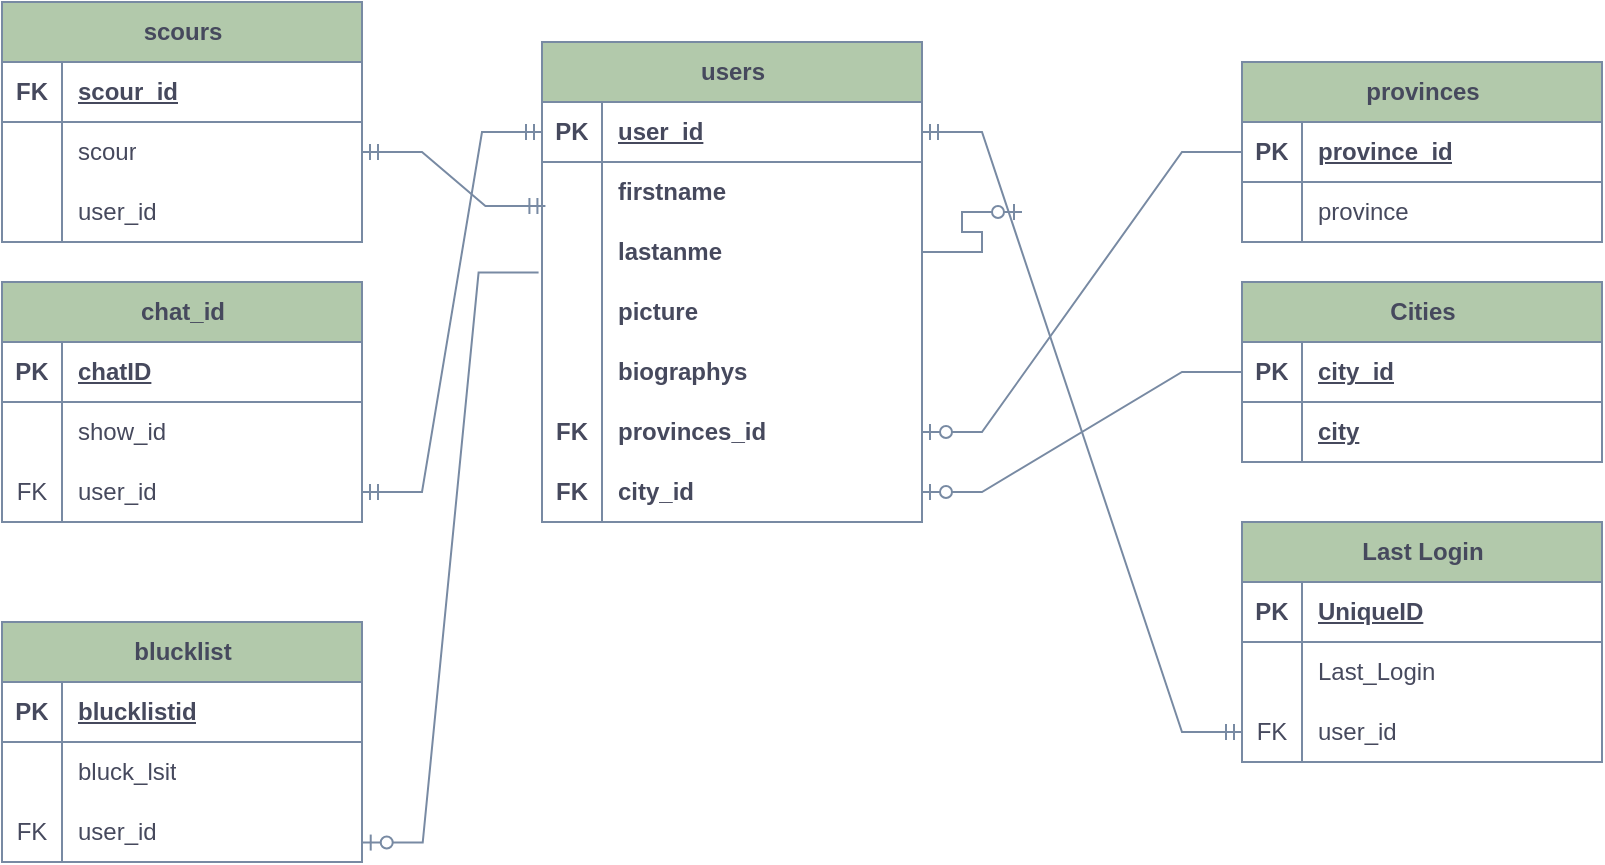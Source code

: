 <mxfile version="24.7.8">
  <diagram id="R2lEEEUBdFMjLlhIrx00" name="Page-1">
    <mxGraphModel dx="1824" dy="1626" grid="1" gridSize="10" guides="1" tooltips="1" connect="1" arrows="1" fold="1" page="1" pageScale="1" pageWidth="850" pageHeight="1100" math="0" shadow="0" extFonts="Permanent Marker^https://fonts.googleapis.com/css?family=Permanent+Marker">
      <root>
        <mxCell id="0" />
        <mxCell id="1" parent="0" />
        <mxCell id="fFtkwdyjymetYErsHOMb-184" value="provinces" style="shape=table;startSize=30;container=1;collapsible=1;childLayout=tableLayout;fixedRows=1;rowLines=0;fontStyle=1;align=center;resizeLast=1;html=1;strokeColor=#788AA3;fontColor=#46495D;fillColor=#B2C9AB;" vertex="1" parent="1">
          <mxGeometry x="200" y="-290" width="180" height="90" as="geometry" />
        </mxCell>
        <mxCell id="fFtkwdyjymetYErsHOMb-185" value="" style="shape=tableRow;horizontal=0;startSize=0;swimlaneHead=0;swimlaneBody=0;fillColor=none;collapsible=0;dropTarget=0;points=[[0,0.5],[1,0.5]];portConstraint=eastwest;top=0;left=0;right=0;bottom=1;strokeColor=#788AA3;fontColor=#46495D;" vertex="1" parent="fFtkwdyjymetYErsHOMb-184">
          <mxGeometry y="30" width="180" height="30" as="geometry" />
        </mxCell>
        <mxCell id="fFtkwdyjymetYErsHOMb-186" value="PK" style="shape=partialRectangle;connectable=0;fillColor=none;top=0;left=0;bottom=0;right=0;fontStyle=1;overflow=hidden;whiteSpace=wrap;html=1;strokeColor=#788AA3;fontColor=#46495D;" vertex="1" parent="fFtkwdyjymetYErsHOMb-185">
          <mxGeometry width="30" height="30" as="geometry">
            <mxRectangle width="30" height="30" as="alternateBounds" />
          </mxGeometry>
        </mxCell>
        <mxCell id="fFtkwdyjymetYErsHOMb-187" value="province_id" style="shape=partialRectangle;connectable=0;fillColor=none;top=0;left=0;bottom=0;right=0;align=left;spacingLeft=6;fontStyle=5;overflow=hidden;whiteSpace=wrap;html=1;strokeColor=#788AA3;fontColor=#46495D;" vertex="1" parent="fFtkwdyjymetYErsHOMb-185">
          <mxGeometry x="30" width="150" height="30" as="geometry">
            <mxRectangle width="150" height="30" as="alternateBounds" />
          </mxGeometry>
        </mxCell>
        <mxCell id="fFtkwdyjymetYErsHOMb-188" value="" style="shape=tableRow;horizontal=0;startSize=0;swimlaneHead=0;swimlaneBody=0;fillColor=none;collapsible=0;dropTarget=0;points=[[0,0.5],[1,0.5]];portConstraint=eastwest;top=0;left=0;right=0;bottom=0;strokeColor=#788AA3;fontColor=#46495D;" vertex="1" parent="fFtkwdyjymetYErsHOMb-184">
          <mxGeometry y="60" width="180" height="30" as="geometry" />
        </mxCell>
        <mxCell id="fFtkwdyjymetYErsHOMb-189" value="" style="shape=partialRectangle;connectable=0;fillColor=none;top=0;left=0;bottom=0;right=0;editable=1;overflow=hidden;whiteSpace=wrap;html=1;strokeColor=#788AA3;fontColor=#46495D;" vertex="1" parent="fFtkwdyjymetYErsHOMb-188">
          <mxGeometry width="30" height="30" as="geometry">
            <mxRectangle width="30" height="30" as="alternateBounds" />
          </mxGeometry>
        </mxCell>
        <mxCell id="fFtkwdyjymetYErsHOMb-190" value="province" style="shape=partialRectangle;connectable=0;fillColor=none;top=0;left=0;bottom=0;right=0;align=left;spacingLeft=6;overflow=hidden;whiteSpace=wrap;html=1;strokeColor=#788AA3;fontColor=#46495D;" vertex="1" parent="fFtkwdyjymetYErsHOMb-188">
          <mxGeometry x="30" width="150" height="30" as="geometry">
            <mxRectangle width="150" height="30" as="alternateBounds" />
          </mxGeometry>
        </mxCell>
        <mxCell id="fFtkwdyjymetYErsHOMb-197" value="Last Login" style="shape=table;startSize=30;container=1;collapsible=1;childLayout=tableLayout;fixedRows=1;rowLines=0;fontStyle=1;align=center;resizeLast=1;html=1;strokeColor=#788AA3;fontColor=#46495D;fillColor=#B2C9AB;" vertex="1" parent="1">
          <mxGeometry x="200" y="-60" width="180" height="120" as="geometry" />
        </mxCell>
        <mxCell id="fFtkwdyjymetYErsHOMb-198" value="" style="shape=tableRow;horizontal=0;startSize=0;swimlaneHead=0;swimlaneBody=0;fillColor=none;collapsible=0;dropTarget=0;points=[[0,0.5],[1,0.5]];portConstraint=eastwest;top=0;left=0;right=0;bottom=1;strokeColor=#788AA3;fontColor=#46495D;" vertex="1" parent="fFtkwdyjymetYErsHOMb-197">
          <mxGeometry y="30" width="180" height="30" as="geometry" />
        </mxCell>
        <mxCell id="fFtkwdyjymetYErsHOMb-199" value="PK" style="shape=partialRectangle;connectable=0;fillColor=none;top=0;left=0;bottom=0;right=0;fontStyle=1;overflow=hidden;whiteSpace=wrap;html=1;strokeColor=#788AA3;fontColor=#46495D;" vertex="1" parent="fFtkwdyjymetYErsHOMb-198">
          <mxGeometry width="30" height="30" as="geometry">
            <mxRectangle width="30" height="30" as="alternateBounds" />
          </mxGeometry>
        </mxCell>
        <mxCell id="fFtkwdyjymetYErsHOMb-200" value="UniqueID" style="shape=partialRectangle;connectable=0;fillColor=none;top=0;left=0;bottom=0;right=0;align=left;spacingLeft=6;fontStyle=5;overflow=hidden;whiteSpace=wrap;html=1;strokeColor=#788AA3;fontColor=#46495D;" vertex="1" parent="fFtkwdyjymetYErsHOMb-198">
          <mxGeometry x="30" width="150" height="30" as="geometry">
            <mxRectangle width="150" height="30" as="alternateBounds" />
          </mxGeometry>
        </mxCell>
        <mxCell id="fFtkwdyjymetYErsHOMb-201" value="" style="shape=tableRow;horizontal=0;startSize=0;swimlaneHead=0;swimlaneBody=0;fillColor=none;collapsible=0;dropTarget=0;points=[[0,0.5],[1,0.5]];portConstraint=eastwest;top=0;left=0;right=0;bottom=0;strokeColor=#788AA3;fontColor=#46495D;" vertex="1" parent="fFtkwdyjymetYErsHOMb-197">
          <mxGeometry y="60" width="180" height="30" as="geometry" />
        </mxCell>
        <mxCell id="fFtkwdyjymetYErsHOMb-202" value="" style="shape=partialRectangle;connectable=0;fillColor=none;top=0;left=0;bottom=0;right=0;editable=1;overflow=hidden;whiteSpace=wrap;html=1;strokeColor=#788AA3;fontColor=#46495D;" vertex="1" parent="fFtkwdyjymetYErsHOMb-201">
          <mxGeometry width="30" height="30" as="geometry">
            <mxRectangle width="30" height="30" as="alternateBounds" />
          </mxGeometry>
        </mxCell>
        <mxCell id="fFtkwdyjymetYErsHOMb-203" value="Last_Login" style="shape=partialRectangle;connectable=0;fillColor=none;top=0;left=0;bottom=0;right=0;align=left;spacingLeft=6;overflow=hidden;whiteSpace=wrap;html=1;strokeColor=#788AA3;fontColor=#46495D;" vertex="1" parent="fFtkwdyjymetYErsHOMb-201">
          <mxGeometry x="30" width="150" height="30" as="geometry">
            <mxRectangle width="150" height="30" as="alternateBounds" />
          </mxGeometry>
        </mxCell>
        <mxCell id="fFtkwdyjymetYErsHOMb-204" value="" style="shape=tableRow;horizontal=0;startSize=0;swimlaneHead=0;swimlaneBody=0;fillColor=none;collapsible=0;dropTarget=0;points=[[0,0.5],[1,0.5]];portConstraint=eastwest;top=0;left=0;right=0;bottom=0;strokeColor=#788AA3;fontColor=#46495D;" vertex="1" parent="fFtkwdyjymetYErsHOMb-197">
          <mxGeometry y="90" width="180" height="30" as="geometry" />
        </mxCell>
        <mxCell id="fFtkwdyjymetYErsHOMb-205" value="FK" style="shape=partialRectangle;connectable=0;fillColor=none;top=0;left=0;bottom=0;right=0;editable=1;overflow=hidden;whiteSpace=wrap;html=1;strokeColor=#788AA3;fontColor=#46495D;" vertex="1" parent="fFtkwdyjymetYErsHOMb-204">
          <mxGeometry width="30" height="30" as="geometry">
            <mxRectangle width="30" height="30" as="alternateBounds" />
          </mxGeometry>
        </mxCell>
        <mxCell id="fFtkwdyjymetYErsHOMb-206" value="user_id" style="shape=partialRectangle;connectable=0;fillColor=none;top=0;left=0;bottom=0;right=0;align=left;spacingLeft=6;overflow=hidden;whiteSpace=wrap;html=1;strokeColor=#788AA3;fontColor=#46495D;" vertex="1" parent="fFtkwdyjymetYErsHOMb-204">
          <mxGeometry x="30" width="150" height="30" as="geometry">
            <mxRectangle width="150" height="30" as="alternateBounds" />
          </mxGeometry>
        </mxCell>
        <mxCell id="fFtkwdyjymetYErsHOMb-69" value="users" style="shape=table;startSize=30;container=1;collapsible=1;childLayout=tableLayout;fixedRows=1;rowLines=0;fontStyle=1;align=center;resizeLast=1;html=1;strokeColor=#788AA3;verticalAlign=middle;fontFamily=Helvetica;fontSize=12;fontColor=#46495D;fillColor=#B2C9AB;labelBackgroundColor=none;" vertex="1" parent="1">
          <mxGeometry x="-150" y="-300" width="190" height="240" as="geometry" />
        </mxCell>
        <mxCell id="fFtkwdyjymetYErsHOMb-70" value="" style="shape=tableRow;horizontal=0;startSize=0;swimlaneHead=0;swimlaneBody=0;fillColor=none;collapsible=0;dropTarget=0;points=[[0,0.5],[1,0.5]];portConstraint=eastwest;top=0;left=0;right=0;bottom=1;strokeColor=#788AA3;align=center;verticalAlign=middle;fontFamily=Helvetica;fontSize=12;fontColor=#46495D;fontStyle=1;labelBackgroundColor=none;" vertex="1" parent="fFtkwdyjymetYErsHOMb-69">
          <mxGeometry y="30" width="190" height="30" as="geometry" />
        </mxCell>
        <mxCell id="fFtkwdyjymetYErsHOMb-71" value="PK" style="shape=partialRectangle;connectable=0;fillColor=none;top=0;left=0;bottom=0;right=0;fontStyle=1;overflow=hidden;whiteSpace=wrap;html=1;strokeColor=#788AA3;align=center;verticalAlign=middle;fontFamily=Helvetica;fontSize=12;fontColor=#46495D;labelBackgroundColor=none;" vertex="1" parent="fFtkwdyjymetYErsHOMb-70">
          <mxGeometry width="30" height="30" as="geometry">
            <mxRectangle width="30" height="30" as="alternateBounds" />
          </mxGeometry>
        </mxCell>
        <mxCell id="fFtkwdyjymetYErsHOMb-72" value="user_id" style="shape=partialRectangle;connectable=0;fillColor=none;top=0;left=0;bottom=0;right=0;align=left;spacingLeft=6;fontStyle=5;overflow=hidden;whiteSpace=wrap;html=1;strokeColor=#788AA3;verticalAlign=middle;fontFamily=Helvetica;fontSize=12;fontColor=#46495D;labelBackgroundColor=none;" vertex="1" parent="fFtkwdyjymetYErsHOMb-70">
          <mxGeometry x="30" width="160" height="30" as="geometry">
            <mxRectangle width="160" height="30" as="alternateBounds" />
          </mxGeometry>
        </mxCell>
        <mxCell id="fFtkwdyjymetYErsHOMb-73" value="" style="shape=tableRow;horizontal=0;startSize=0;swimlaneHead=0;swimlaneBody=0;fillColor=none;collapsible=0;dropTarget=0;points=[[0,0.5],[1,0.5]];portConstraint=eastwest;top=0;left=0;right=0;bottom=0;strokeColor=#788AA3;align=center;verticalAlign=middle;fontFamily=Helvetica;fontSize=12;fontColor=#46495D;fontStyle=1;labelBackgroundColor=none;" vertex="1" parent="fFtkwdyjymetYErsHOMb-69">
          <mxGeometry y="60" width="190" height="30" as="geometry" />
        </mxCell>
        <mxCell id="fFtkwdyjymetYErsHOMb-74" value="" style="shape=partialRectangle;connectable=0;fillColor=none;top=0;left=0;bottom=0;right=0;editable=1;overflow=hidden;whiteSpace=wrap;html=1;strokeColor=#788AA3;align=center;verticalAlign=middle;fontFamily=Helvetica;fontSize=12;fontColor=#46495D;fontStyle=1;labelBackgroundColor=none;" vertex="1" parent="fFtkwdyjymetYErsHOMb-73">
          <mxGeometry width="30" height="30" as="geometry">
            <mxRectangle width="30" height="30" as="alternateBounds" />
          </mxGeometry>
        </mxCell>
        <mxCell id="fFtkwdyjymetYErsHOMb-75" value="firstname" style="shape=partialRectangle;connectable=0;fillColor=none;top=0;left=0;bottom=0;right=0;align=left;spacingLeft=6;overflow=hidden;whiteSpace=wrap;html=1;strokeColor=#788AA3;verticalAlign=middle;fontFamily=Helvetica;fontSize=12;fontColor=#46495D;fontStyle=1;labelBackgroundColor=none;" vertex="1" parent="fFtkwdyjymetYErsHOMb-73">
          <mxGeometry x="30" width="160" height="30" as="geometry">
            <mxRectangle width="160" height="30" as="alternateBounds" />
          </mxGeometry>
        </mxCell>
        <mxCell id="fFtkwdyjymetYErsHOMb-146" style="shape=tableRow;horizontal=0;startSize=0;swimlaneHead=0;swimlaneBody=0;fillColor=none;collapsible=0;dropTarget=0;points=[[0,0.5],[1,0.5]];portConstraint=eastwest;top=0;left=0;right=0;bottom=0;strokeColor=#788AA3;align=center;verticalAlign=middle;fontFamily=Helvetica;fontSize=12;fontColor=#46495D;fontStyle=1;labelBackgroundColor=none;" vertex="1" parent="fFtkwdyjymetYErsHOMb-69">
          <mxGeometry y="90" width="190" height="30" as="geometry" />
        </mxCell>
        <mxCell id="fFtkwdyjymetYErsHOMb-147" style="shape=partialRectangle;connectable=0;fillColor=none;top=0;left=0;bottom=0;right=0;editable=1;overflow=hidden;whiteSpace=wrap;html=1;strokeColor=#788AA3;align=center;verticalAlign=middle;fontFamily=Helvetica;fontSize=12;fontColor=#46495D;fontStyle=1;labelBackgroundColor=none;" vertex="1" parent="fFtkwdyjymetYErsHOMb-146">
          <mxGeometry width="30" height="30" as="geometry">
            <mxRectangle width="30" height="30" as="alternateBounds" />
          </mxGeometry>
        </mxCell>
        <mxCell id="fFtkwdyjymetYErsHOMb-148" value="lastanme" style="shape=partialRectangle;connectable=0;fillColor=none;top=0;left=0;bottom=0;right=0;align=left;spacingLeft=6;overflow=hidden;whiteSpace=wrap;html=1;strokeColor=#788AA3;verticalAlign=middle;fontFamily=Helvetica;fontSize=12;fontColor=#46495D;fontStyle=1;labelBackgroundColor=none;" vertex="1" parent="fFtkwdyjymetYErsHOMb-146">
          <mxGeometry x="30" width="160" height="30" as="geometry">
            <mxRectangle width="160" height="30" as="alternateBounds" />
          </mxGeometry>
        </mxCell>
        <mxCell id="fFtkwdyjymetYErsHOMb-181" style="shape=tableRow;horizontal=0;startSize=0;swimlaneHead=0;swimlaneBody=0;fillColor=none;collapsible=0;dropTarget=0;points=[[0,0.5],[1,0.5]];portConstraint=eastwest;top=0;left=0;right=0;bottom=0;strokeColor=#788AA3;align=center;verticalAlign=middle;fontFamily=Helvetica;fontSize=12;fontColor=#46495D;fontStyle=1;labelBackgroundColor=none;" vertex="1" parent="fFtkwdyjymetYErsHOMb-69">
          <mxGeometry y="120" width="190" height="30" as="geometry" />
        </mxCell>
        <mxCell id="fFtkwdyjymetYErsHOMb-182" style="shape=partialRectangle;connectable=0;fillColor=none;top=0;left=0;bottom=0;right=0;editable=1;overflow=hidden;whiteSpace=wrap;html=1;strokeColor=#788AA3;align=center;verticalAlign=middle;fontFamily=Helvetica;fontSize=12;fontColor=#46495D;fontStyle=1;labelBackgroundColor=none;" vertex="1" parent="fFtkwdyjymetYErsHOMb-181">
          <mxGeometry width="30" height="30" as="geometry">
            <mxRectangle width="30" height="30" as="alternateBounds" />
          </mxGeometry>
        </mxCell>
        <mxCell id="fFtkwdyjymetYErsHOMb-183" value="picture" style="shape=partialRectangle;connectable=0;fillColor=none;top=0;left=0;bottom=0;right=0;align=left;spacingLeft=6;overflow=hidden;whiteSpace=wrap;html=1;strokeColor=#788AA3;verticalAlign=middle;fontFamily=Helvetica;fontSize=12;fontColor=#46495D;fontStyle=1;labelBackgroundColor=none;" vertex="1" parent="fFtkwdyjymetYErsHOMb-181">
          <mxGeometry x="30" width="160" height="30" as="geometry">
            <mxRectangle width="160" height="30" as="alternateBounds" />
          </mxGeometry>
        </mxCell>
        <mxCell id="fFtkwdyjymetYErsHOMb-265" style="shape=tableRow;horizontal=0;startSize=0;swimlaneHead=0;swimlaneBody=0;fillColor=none;collapsible=0;dropTarget=0;points=[[0,0.5],[1,0.5]];portConstraint=eastwest;top=0;left=0;right=0;bottom=0;strokeColor=#788AA3;align=center;verticalAlign=middle;fontFamily=Helvetica;fontSize=12;fontColor=#46495D;fontStyle=1;labelBackgroundColor=none;" vertex="1" parent="fFtkwdyjymetYErsHOMb-69">
          <mxGeometry y="150" width="190" height="30" as="geometry" />
        </mxCell>
        <mxCell id="fFtkwdyjymetYErsHOMb-266" style="shape=partialRectangle;connectable=0;fillColor=none;top=0;left=0;bottom=0;right=0;editable=1;overflow=hidden;whiteSpace=wrap;html=1;strokeColor=#788AA3;align=center;verticalAlign=middle;fontFamily=Helvetica;fontSize=12;fontColor=#46495D;fontStyle=1;labelBackgroundColor=none;" vertex="1" parent="fFtkwdyjymetYErsHOMb-265">
          <mxGeometry width="30" height="30" as="geometry">
            <mxRectangle width="30" height="30" as="alternateBounds" />
          </mxGeometry>
        </mxCell>
        <mxCell id="fFtkwdyjymetYErsHOMb-267" value="biographys" style="shape=partialRectangle;connectable=0;fillColor=none;top=0;left=0;bottom=0;right=0;align=left;spacingLeft=6;overflow=hidden;whiteSpace=wrap;html=1;strokeColor=#788AA3;verticalAlign=middle;fontFamily=Helvetica;fontSize=12;fontColor=#46495D;fontStyle=1;labelBackgroundColor=none;" vertex="1" parent="fFtkwdyjymetYErsHOMb-265">
          <mxGeometry x="30" width="160" height="30" as="geometry">
            <mxRectangle width="160" height="30" as="alternateBounds" />
          </mxGeometry>
        </mxCell>
        <mxCell id="fFtkwdyjymetYErsHOMb-292" style="shape=tableRow;horizontal=0;startSize=0;swimlaneHead=0;swimlaneBody=0;fillColor=none;collapsible=0;dropTarget=0;points=[[0,0.5],[1,0.5]];portConstraint=eastwest;top=0;left=0;right=0;bottom=0;strokeColor=#788AA3;align=center;verticalAlign=middle;fontFamily=Helvetica;fontSize=12;fontColor=#46495D;fontStyle=1;labelBackgroundColor=none;" vertex="1" parent="fFtkwdyjymetYErsHOMb-69">
          <mxGeometry y="180" width="190" height="30" as="geometry" />
        </mxCell>
        <mxCell id="fFtkwdyjymetYErsHOMb-293" value="FK" style="shape=partialRectangle;connectable=0;fillColor=none;top=0;left=0;bottom=0;right=0;editable=1;overflow=hidden;whiteSpace=wrap;html=1;strokeColor=#788AA3;align=center;verticalAlign=middle;fontFamily=Helvetica;fontSize=12;fontColor=#46495D;fontStyle=1;labelBackgroundColor=none;" vertex="1" parent="fFtkwdyjymetYErsHOMb-292">
          <mxGeometry width="30" height="30" as="geometry">
            <mxRectangle width="30" height="30" as="alternateBounds" />
          </mxGeometry>
        </mxCell>
        <mxCell id="fFtkwdyjymetYErsHOMb-294" value="provinces_id" style="shape=partialRectangle;connectable=0;fillColor=none;top=0;left=0;bottom=0;right=0;align=left;spacingLeft=6;overflow=hidden;whiteSpace=wrap;html=1;strokeColor=#788AA3;verticalAlign=middle;fontFamily=Helvetica;fontSize=12;fontColor=#46495D;fontStyle=1;labelBackgroundColor=none;" vertex="1" parent="fFtkwdyjymetYErsHOMb-292">
          <mxGeometry x="30" width="160" height="30" as="geometry">
            <mxRectangle width="160" height="30" as="alternateBounds" />
          </mxGeometry>
        </mxCell>
        <mxCell id="fFtkwdyjymetYErsHOMb-295" style="shape=tableRow;horizontal=0;startSize=0;swimlaneHead=0;swimlaneBody=0;fillColor=none;collapsible=0;dropTarget=0;points=[[0,0.5],[1,0.5]];portConstraint=eastwest;top=0;left=0;right=0;bottom=0;strokeColor=#788AA3;align=center;verticalAlign=middle;fontFamily=Helvetica;fontSize=12;fontColor=#46495D;fontStyle=1;labelBackgroundColor=none;" vertex="1" parent="fFtkwdyjymetYErsHOMb-69">
          <mxGeometry y="210" width="190" height="30" as="geometry" />
        </mxCell>
        <mxCell id="fFtkwdyjymetYErsHOMb-296" value="FK" style="shape=partialRectangle;connectable=0;fillColor=none;top=0;left=0;bottom=0;right=0;editable=1;overflow=hidden;whiteSpace=wrap;html=1;strokeColor=#788AA3;align=center;verticalAlign=middle;fontFamily=Helvetica;fontSize=12;fontColor=#46495D;fontStyle=1;labelBackgroundColor=none;" vertex="1" parent="fFtkwdyjymetYErsHOMb-295">
          <mxGeometry width="30" height="30" as="geometry">
            <mxRectangle width="30" height="30" as="alternateBounds" />
          </mxGeometry>
        </mxCell>
        <mxCell id="fFtkwdyjymetYErsHOMb-297" value="city_id" style="shape=partialRectangle;connectable=0;fillColor=none;top=0;left=0;bottom=0;right=0;align=left;spacingLeft=6;overflow=hidden;whiteSpace=wrap;html=1;strokeColor=#788AA3;verticalAlign=middle;fontFamily=Helvetica;fontSize=12;fontColor=#46495D;fontStyle=1;labelBackgroundColor=none;" vertex="1" parent="fFtkwdyjymetYErsHOMb-295">
          <mxGeometry x="30" width="160" height="30" as="geometry">
            <mxRectangle width="160" height="30" as="alternateBounds" />
          </mxGeometry>
        </mxCell>
        <mxCell id="fFtkwdyjymetYErsHOMb-248" value="" style="edgeStyle=entityRelationEdgeStyle;fontSize=12;html=1;endArrow=ERmandOne;startArrow=ERmandOne;rounded=0;strokeColor=#788AA3;fontColor=#46495D;fillColor=#B2C9AB;exitX=1;exitY=0.5;exitDx=0;exitDy=0;entryX=0;entryY=0.5;entryDx=0;entryDy=0;" edge="1" parent="1" source="fFtkwdyjymetYErsHOMb-70" target="fFtkwdyjymetYErsHOMb-204">
          <mxGeometry width="100" height="100" relative="1" as="geometry">
            <mxPoint x="180" y="20" as="sourcePoint" />
            <mxPoint x="170" y="90" as="targetPoint" />
          </mxGeometry>
        </mxCell>
        <mxCell id="fFtkwdyjymetYErsHOMb-250" value="" style="edgeStyle=entityRelationEdgeStyle;fontSize=12;html=1;endArrow=ERzeroToOne;endFill=1;rounded=0;strokeColor=#788AA3;fontColor=#46495D;fillColor=#B2C9AB;exitX=1;exitY=0.5;exitDx=0;exitDy=0;entryX=0;entryY=0.5;entryDx=0;entryDy=0;" edge="1" parent="1" source="fFtkwdyjymetYErsHOMb-146" target="fFtkwdyjymetYErsHOMb-194">
          <mxGeometry width="100" height="100" relative="1" as="geometry">
            <mxPoint x="-20" y="-135" as="sourcePoint" />
            <mxPoint x="90" y="-215" as="targetPoint" />
            <Array as="points">
              <mxPoint x="320" y="-70" />
            </Array>
          </mxGeometry>
        </mxCell>
        <mxCell id="fFtkwdyjymetYErsHOMb-251" value="chat_id" style="shape=table;startSize=30;container=1;collapsible=1;childLayout=tableLayout;fixedRows=1;rowLines=0;fontStyle=1;align=center;resizeLast=1;html=1;strokeColor=#788AA3;fontColor=#46495D;fillColor=#B2C9AB;" vertex="1" parent="1">
          <mxGeometry x="-420" y="-180" width="180" height="120" as="geometry" />
        </mxCell>
        <mxCell id="fFtkwdyjymetYErsHOMb-252" value="" style="shape=tableRow;horizontal=0;startSize=0;swimlaneHead=0;swimlaneBody=0;fillColor=none;collapsible=0;dropTarget=0;points=[[0,0.5],[1,0.5]];portConstraint=eastwest;top=0;left=0;right=0;bottom=1;strokeColor=#788AA3;fontColor=#46495D;" vertex="1" parent="fFtkwdyjymetYErsHOMb-251">
          <mxGeometry y="30" width="180" height="30" as="geometry" />
        </mxCell>
        <mxCell id="fFtkwdyjymetYErsHOMb-253" value="PK" style="shape=partialRectangle;connectable=0;fillColor=none;top=0;left=0;bottom=0;right=0;fontStyle=1;overflow=hidden;whiteSpace=wrap;html=1;strokeColor=#788AA3;fontColor=#46495D;" vertex="1" parent="fFtkwdyjymetYErsHOMb-252">
          <mxGeometry width="30" height="30" as="geometry">
            <mxRectangle width="30" height="30" as="alternateBounds" />
          </mxGeometry>
        </mxCell>
        <mxCell id="fFtkwdyjymetYErsHOMb-254" value="chatID" style="shape=partialRectangle;connectable=0;fillColor=none;top=0;left=0;bottom=0;right=0;align=left;spacingLeft=6;fontStyle=5;overflow=hidden;whiteSpace=wrap;html=1;strokeColor=#788AA3;fontColor=#46495D;" vertex="1" parent="fFtkwdyjymetYErsHOMb-252">
          <mxGeometry x="30" width="150" height="30" as="geometry">
            <mxRectangle width="150" height="30" as="alternateBounds" />
          </mxGeometry>
        </mxCell>
        <mxCell id="fFtkwdyjymetYErsHOMb-255" value="" style="shape=tableRow;horizontal=0;startSize=0;swimlaneHead=0;swimlaneBody=0;fillColor=none;collapsible=0;dropTarget=0;points=[[0,0.5],[1,0.5]];portConstraint=eastwest;top=0;left=0;right=0;bottom=0;strokeColor=#788AA3;fontColor=#46495D;" vertex="1" parent="fFtkwdyjymetYErsHOMb-251">
          <mxGeometry y="60" width="180" height="30" as="geometry" />
        </mxCell>
        <mxCell id="fFtkwdyjymetYErsHOMb-256" value="" style="shape=partialRectangle;connectable=0;fillColor=none;top=0;left=0;bottom=0;right=0;editable=1;overflow=hidden;whiteSpace=wrap;html=1;strokeColor=#788AA3;fontColor=#46495D;" vertex="1" parent="fFtkwdyjymetYErsHOMb-255">
          <mxGeometry width="30" height="30" as="geometry">
            <mxRectangle width="30" height="30" as="alternateBounds" />
          </mxGeometry>
        </mxCell>
        <mxCell id="fFtkwdyjymetYErsHOMb-257" value="show_id" style="shape=partialRectangle;connectable=0;fillColor=none;top=0;left=0;bottom=0;right=0;align=left;spacingLeft=6;overflow=hidden;whiteSpace=wrap;html=1;strokeColor=#788AA3;fontColor=#46495D;" vertex="1" parent="fFtkwdyjymetYErsHOMb-255">
          <mxGeometry x="30" width="150" height="30" as="geometry">
            <mxRectangle width="150" height="30" as="alternateBounds" />
          </mxGeometry>
        </mxCell>
        <mxCell id="fFtkwdyjymetYErsHOMb-258" value="" style="shape=tableRow;horizontal=0;startSize=0;swimlaneHead=0;swimlaneBody=0;fillColor=none;collapsible=0;dropTarget=0;points=[[0,0.5],[1,0.5]];portConstraint=eastwest;top=0;left=0;right=0;bottom=0;strokeColor=#788AA3;fontColor=#46495D;" vertex="1" parent="fFtkwdyjymetYErsHOMb-251">
          <mxGeometry y="90" width="180" height="30" as="geometry" />
        </mxCell>
        <mxCell id="fFtkwdyjymetYErsHOMb-259" value="FK" style="shape=partialRectangle;connectable=0;fillColor=none;top=0;left=0;bottom=0;right=0;editable=1;overflow=hidden;whiteSpace=wrap;html=1;strokeColor=#788AA3;fontColor=#46495D;" vertex="1" parent="fFtkwdyjymetYErsHOMb-258">
          <mxGeometry width="30" height="30" as="geometry">
            <mxRectangle width="30" height="30" as="alternateBounds" />
          </mxGeometry>
        </mxCell>
        <mxCell id="fFtkwdyjymetYErsHOMb-260" value="user_id" style="shape=partialRectangle;connectable=0;fillColor=none;top=0;left=0;bottom=0;right=0;align=left;spacingLeft=6;overflow=hidden;whiteSpace=wrap;html=1;strokeColor=#788AA3;fontColor=#46495D;" vertex="1" parent="fFtkwdyjymetYErsHOMb-258">
          <mxGeometry x="30" width="150" height="30" as="geometry">
            <mxRectangle width="150" height="30" as="alternateBounds" />
          </mxGeometry>
        </mxCell>
        <mxCell id="fFtkwdyjymetYErsHOMb-264" value="" style="edgeStyle=entityRelationEdgeStyle;fontSize=12;html=1;endArrow=ERmandOne;startArrow=ERmandOne;rounded=0;strokeColor=#788AA3;fontColor=#46495D;fillColor=#B2C9AB;exitX=1;exitY=0.5;exitDx=0;exitDy=0;entryX=0;entryY=0.5;entryDx=0;entryDy=0;" edge="1" parent="1" source="fFtkwdyjymetYErsHOMb-258" target="fFtkwdyjymetYErsHOMb-70">
          <mxGeometry width="100" height="100" relative="1" as="geometry">
            <mxPoint x="-255" y="270" as="sourcePoint" />
            <mxPoint x="-325" y="-190" as="targetPoint" />
            <Array as="points">
              <mxPoint x="-405" y="35" />
              <mxPoint x="-515" y="45" />
              <mxPoint x="-340" y="-240" />
            </Array>
          </mxGeometry>
        </mxCell>
        <mxCell id="fFtkwdyjymetYErsHOMb-268" value="Cities" style="shape=table;startSize=30;container=1;collapsible=1;childLayout=tableLayout;fixedRows=1;rowLines=0;fontStyle=1;align=center;resizeLast=1;html=1;strokeColor=#788AA3;fontColor=#46495D;fillColor=#B2C9AB;" vertex="1" parent="1">
          <mxGeometry x="200" y="-180" width="180" height="90" as="geometry" />
        </mxCell>
        <mxCell id="fFtkwdyjymetYErsHOMb-269" value="" style="shape=tableRow;horizontal=0;startSize=0;swimlaneHead=0;swimlaneBody=0;fillColor=none;collapsible=0;dropTarget=0;points=[[0,0.5],[1,0.5]];portConstraint=eastwest;top=0;left=0;right=0;bottom=1;strokeColor=#788AA3;fontColor=#46495D;" vertex="1" parent="fFtkwdyjymetYErsHOMb-268">
          <mxGeometry y="30" width="180" height="30" as="geometry" />
        </mxCell>
        <mxCell id="fFtkwdyjymetYErsHOMb-270" value="PK" style="shape=partialRectangle;connectable=0;fillColor=none;top=0;left=0;bottom=0;right=0;fontStyle=1;overflow=hidden;whiteSpace=wrap;html=1;strokeColor=#788AA3;fontColor=#46495D;" vertex="1" parent="fFtkwdyjymetYErsHOMb-269">
          <mxGeometry width="30" height="30" as="geometry">
            <mxRectangle width="30" height="30" as="alternateBounds" />
          </mxGeometry>
        </mxCell>
        <mxCell id="fFtkwdyjymetYErsHOMb-271" value="city_id" style="shape=partialRectangle;connectable=0;fillColor=none;top=0;left=0;bottom=0;right=0;align=left;spacingLeft=6;fontStyle=5;overflow=hidden;whiteSpace=wrap;html=1;strokeColor=#788AA3;fontColor=#46495D;" vertex="1" parent="fFtkwdyjymetYErsHOMb-269">
          <mxGeometry x="30" width="150" height="30" as="geometry">
            <mxRectangle width="150" height="30" as="alternateBounds" />
          </mxGeometry>
        </mxCell>
        <mxCell id="fFtkwdyjymetYErsHOMb-284" style="shape=tableRow;horizontal=0;startSize=0;swimlaneHead=0;swimlaneBody=0;fillColor=none;collapsible=0;dropTarget=0;points=[[0,0.5],[1,0.5]];portConstraint=eastwest;top=0;left=0;right=0;bottom=1;strokeColor=#788AA3;fontColor=#46495D;" vertex="1" parent="fFtkwdyjymetYErsHOMb-268">
          <mxGeometry y="60" width="180" height="30" as="geometry" />
        </mxCell>
        <mxCell id="fFtkwdyjymetYErsHOMb-285" style="shape=partialRectangle;connectable=0;fillColor=none;top=0;left=0;bottom=0;right=0;fontStyle=1;overflow=hidden;whiteSpace=wrap;html=1;strokeColor=#788AA3;fontColor=#46495D;" vertex="1" parent="fFtkwdyjymetYErsHOMb-284">
          <mxGeometry width="30" height="30" as="geometry">
            <mxRectangle width="30" height="30" as="alternateBounds" />
          </mxGeometry>
        </mxCell>
        <mxCell id="fFtkwdyjymetYErsHOMb-286" value="city" style="shape=partialRectangle;connectable=0;fillColor=none;top=0;left=0;bottom=0;right=0;align=left;spacingLeft=6;fontStyle=5;overflow=hidden;whiteSpace=wrap;html=1;strokeColor=#788AA3;fontColor=#46495D;" vertex="1" parent="fFtkwdyjymetYErsHOMb-284">
          <mxGeometry x="30" width="150" height="30" as="geometry">
            <mxRectangle width="150" height="30" as="alternateBounds" />
          </mxGeometry>
        </mxCell>
        <mxCell id="fFtkwdyjymetYErsHOMb-302" value="" style="edgeStyle=entityRelationEdgeStyle;fontSize=12;html=1;endArrow=ERzeroToOne;endFill=1;rounded=0;strokeColor=#788AA3;fontColor=#46495D;fillColor=#B2C9AB;exitX=0;exitY=0.5;exitDx=0;exitDy=0;" edge="1" parent="1" source="fFtkwdyjymetYErsHOMb-269" target="fFtkwdyjymetYErsHOMb-295">
          <mxGeometry width="100" height="100" relative="1" as="geometry">
            <mxPoint x="30" y="-195" as="sourcePoint" />
            <mxPoint x="330" y="-45" as="targetPoint" />
            <Array as="points">
              <mxPoint x="430" y="-30" />
            </Array>
          </mxGeometry>
        </mxCell>
        <mxCell id="fFtkwdyjymetYErsHOMb-303" value="" style="edgeStyle=entityRelationEdgeStyle;fontSize=12;html=1;endArrow=ERzeroToOne;endFill=1;rounded=0;strokeColor=#788AA3;fontColor=#46495D;fillColor=#B2C9AB;exitX=0;exitY=0.5;exitDx=0;exitDy=0;entryX=1;entryY=0.5;entryDx=0;entryDy=0;" edge="1" parent="1" source="fFtkwdyjymetYErsHOMb-185" target="fFtkwdyjymetYErsHOMb-292">
          <mxGeometry width="100" height="100" relative="1" as="geometry">
            <mxPoint x="40" y="-185" as="sourcePoint" />
            <mxPoint x="340" y="-35" as="targetPoint" />
            <Array as="points">
              <mxPoint x="440" y="-20" />
            </Array>
          </mxGeometry>
        </mxCell>
        <mxCell id="fFtkwdyjymetYErsHOMb-304" value="scours" style="shape=table;startSize=30;container=1;collapsible=1;childLayout=tableLayout;fixedRows=1;rowLines=0;fontStyle=1;align=center;resizeLast=1;html=1;strokeColor=#788AA3;fontColor=#46495D;fillColor=#B2C9AB;" vertex="1" parent="1">
          <mxGeometry x="-420" y="-320" width="180" height="120" as="geometry" />
        </mxCell>
        <mxCell id="fFtkwdyjymetYErsHOMb-305" value="" style="shape=tableRow;horizontal=0;startSize=0;swimlaneHead=0;swimlaneBody=0;fillColor=none;collapsible=0;dropTarget=0;points=[[0,0.5],[1,0.5]];portConstraint=eastwest;top=0;left=0;right=0;bottom=1;strokeColor=#788AA3;fontColor=#46495D;" vertex="1" parent="fFtkwdyjymetYErsHOMb-304">
          <mxGeometry y="30" width="180" height="30" as="geometry" />
        </mxCell>
        <mxCell id="fFtkwdyjymetYErsHOMb-306" value="FK" style="shape=partialRectangle;connectable=0;fillColor=none;top=0;left=0;bottom=0;right=0;fontStyle=1;overflow=hidden;whiteSpace=wrap;html=1;strokeColor=#788AA3;fontColor=#46495D;" vertex="1" parent="fFtkwdyjymetYErsHOMb-305">
          <mxGeometry width="30" height="30" as="geometry">
            <mxRectangle width="30" height="30" as="alternateBounds" />
          </mxGeometry>
        </mxCell>
        <mxCell id="fFtkwdyjymetYErsHOMb-307" value="scour_id" style="shape=partialRectangle;connectable=0;fillColor=none;top=0;left=0;bottom=0;right=0;align=left;spacingLeft=6;fontStyle=5;overflow=hidden;whiteSpace=wrap;html=1;strokeColor=#788AA3;fontColor=#46495D;" vertex="1" parent="fFtkwdyjymetYErsHOMb-305">
          <mxGeometry x="30" width="150" height="30" as="geometry">
            <mxRectangle width="150" height="30" as="alternateBounds" />
          </mxGeometry>
        </mxCell>
        <mxCell id="fFtkwdyjymetYErsHOMb-308" value="" style="shape=tableRow;horizontal=0;startSize=0;swimlaneHead=0;swimlaneBody=0;fillColor=none;collapsible=0;dropTarget=0;points=[[0,0.5],[1,0.5]];portConstraint=eastwest;top=0;left=0;right=0;bottom=0;strokeColor=#788AA3;fontColor=#46495D;" vertex="1" parent="fFtkwdyjymetYErsHOMb-304">
          <mxGeometry y="60" width="180" height="30" as="geometry" />
        </mxCell>
        <mxCell id="fFtkwdyjymetYErsHOMb-309" value="" style="shape=partialRectangle;connectable=0;fillColor=none;top=0;left=0;bottom=0;right=0;editable=1;overflow=hidden;whiteSpace=wrap;html=1;strokeColor=#788AA3;fontColor=#46495D;" vertex="1" parent="fFtkwdyjymetYErsHOMb-308">
          <mxGeometry width="30" height="30" as="geometry">
            <mxRectangle width="30" height="30" as="alternateBounds" />
          </mxGeometry>
        </mxCell>
        <mxCell id="fFtkwdyjymetYErsHOMb-310" value="scour" style="shape=partialRectangle;connectable=0;fillColor=none;top=0;left=0;bottom=0;right=0;align=left;spacingLeft=6;overflow=hidden;whiteSpace=wrap;html=1;strokeColor=#788AA3;fontColor=#46495D;" vertex="1" parent="fFtkwdyjymetYErsHOMb-308">
          <mxGeometry x="30" width="150" height="30" as="geometry">
            <mxRectangle width="150" height="30" as="alternateBounds" />
          </mxGeometry>
        </mxCell>
        <mxCell id="fFtkwdyjymetYErsHOMb-311" value="" style="shape=tableRow;horizontal=0;startSize=0;swimlaneHead=0;swimlaneBody=0;fillColor=none;collapsible=0;dropTarget=0;points=[[0,0.5],[1,0.5]];portConstraint=eastwest;top=0;left=0;right=0;bottom=0;strokeColor=#788AA3;fontColor=#46495D;" vertex="1" parent="fFtkwdyjymetYErsHOMb-304">
          <mxGeometry y="90" width="180" height="30" as="geometry" />
        </mxCell>
        <mxCell id="fFtkwdyjymetYErsHOMb-312" value="" style="shape=partialRectangle;connectable=0;fillColor=none;top=0;left=0;bottom=0;right=0;editable=1;overflow=hidden;whiteSpace=wrap;html=1;strokeColor=#788AA3;fontColor=#46495D;" vertex="1" parent="fFtkwdyjymetYErsHOMb-311">
          <mxGeometry width="30" height="30" as="geometry">
            <mxRectangle width="30" height="30" as="alternateBounds" />
          </mxGeometry>
        </mxCell>
        <mxCell id="fFtkwdyjymetYErsHOMb-313" value="user_id" style="shape=partialRectangle;connectable=0;fillColor=none;top=0;left=0;bottom=0;right=0;align=left;spacingLeft=6;overflow=hidden;whiteSpace=wrap;html=1;strokeColor=#788AA3;fontColor=#46495D;" vertex="1" parent="fFtkwdyjymetYErsHOMb-311">
          <mxGeometry x="30" width="150" height="30" as="geometry">
            <mxRectangle width="150" height="30" as="alternateBounds" />
          </mxGeometry>
        </mxCell>
        <mxCell id="fFtkwdyjymetYErsHOMb-317" value="" style="edgeStyle=entityRelationEdgeStyle;fontSize=12;html=1;endArrow=ERmandOne;startArrow=ERmandOne;rounded=0;strokeColor=#788AA3;fontColor=#46495D;fillColor=#B2C9AB;exitX=0.009;exitY=0.733;exitDx=0;exitDy=0;entryX=1;entryY=0.5;entryDx=0;entryDy=0;exitPerimeter=0;" edge="1" parent="1" source="fFtkwdyjymetYErsHOMb-73" target="fFtkwdyjymetYErsHOMb-308">
          <mxGeometry width="100" height="100" relative="1" as="geometry">
            <mxPoint x="-200" y="-5" as="sourcePoint" />
            <mxPoint x="-140" y="-215" as="targetPoint" />
            <Array as="points">
              <mxPoint x="-395" y="45" />
              <mxPoint x="-505" y="55" />
              <mxPoint x="-330" y="-230" />
            </Array>
          </mxGeometry>
        </mxCell>
        <mxCell id="fFtkwdyjymetYErsHOMb-318" value="blucklist" style="shape=table;startSize=30;container=1;collapsible=1;childLayout=tableLayout;fixedRows=1;rowLines=0;fontStyle=1;align=center;resizeLast=1;html=1;strokeColor=#788AA3;fontColor=#46495D;fillColor=#B2C9AB;" vertex="1" parent="1">
          <mxGeometry x="-420" y="-10" width="180" height="120" as="geometry" />
        </mxCell>
        <mxCell id="fFtkwdyjymetYErsHOMb-319" value="" style="shape=tableRow;horizontal=0;startSize=0;swimlaneHead=0;swimlaneBody=0;fillColor=none;collapsible=0;dropTarget=0;points=[[0,0.5],[1,0.5]];portConstraint=eastwest;top=0;left=0;right=0;bottom=1;strokeColor=#788AA3;fontColor=#46495D;" vertex="1" parent="fFtkwdyjymetYErsHOMb-318">
          <mxGeometry y="30" width="180" height="30" as="geometry" />
        </mxCell>
        <mxCell id="fFtkwdyjymetYErsHOMb-320" value="PK" style="shape=partialRectangle;connectable=0;fillColor=none;top=0;left=0;bottom=0;right=0;fontStyle=1;overflow=hidden;whiteSpace=wrap;html=1;strokeColor=#788AA3;fontColor=#46495D;" vertex="1" parent="fFtkwdyjymetYErsHOMb-319">
          <mxGeometry width="30" height="30" as="geometry">
            <mxRectangle width="30" height="30" as="alternateBounds" />
          </mxGeometry>
        </mxCell>
        <mxCell id="fFtkwdyjymetYErsHOMb-321" value="blucklistid" style="shape=partialRectangle;connectable=0;fillColor=none;top=0;left=0;bottom=0;right=0;align=left;spacingLeft=6;fontStyle=5;overflow=hidden;whiteSpace=wrap;html=1;strokeColor=#788AA3;fontColor=#46495D;" vertex="1" parent="fFtkwdyjymetYErsHOMb-319">
          <mxGeometry x="30" width="150" height="30" as="geometry">
            <mxRectangle width="150" height="30" as="alternateBounds" />
          </mxGeometry>
        </mxCell>
        <mxCell id="fFtkwdyjymetYErsHOMb-322" value="" style="shape=tableRow;horizontal=0;startSize=0;swimlaneHead=0;swimlaneBody=0;fillColor=none;collapsible=0;dropTarget=0;points=[[0,0.5],[1,0.5]];portConstraint=eastwest;top=0;left=0;right=0;bottom=0;strokeColor=#788AA3;fontColor=#46495D;" vertex="1" parent="fFtkwdyjymetYErsHOMb-318">
          <mxGeometry y="60" width="180" height="30" as="geometry" />
        </mxCell>
        <mxCell id="fFtkwdyjymetYErsHOMb-323" value="" style="shape=partialRectangle;connectable=0;fillColor=none;top=0;left=0;bottom=0;right=0;editable=1;overflow=hidden;whiteSpace=wrap;html=1;strokeColor=#788AA3;fontColor=#46495D;" vertex="1" parent="fFtkwdyjymetYErsHOMb-322">
          <mxGeometry width="30" height="30" as="geometry">
            <mxRectangle width="30" height="30" as="alternateBounds" />
          </mxGeometry>
        </mxCell>
        <mxCell id="fFtkwdyjymetYErsHOMb-324" value="bluck_lsit" style="shape=partialRectangle;connectable=0;fillColor=none;top=0;left=0;bottom=0;right=0;align=left;spacingLeft=6;overflow=hidden;whiteSpace=wrap;html=1;strokeColor=#788AA3;fontColor=#46495D;" vertex="1" parent="fFtkwdyjymetYErsHOMb-322">
          <mxGeometry x="30" width="150" height="30" as="geometry">
            <mxRectangle width="150" height="30" as="alternateBounds" />
          </mxGeometry>
        </mxCell>
        <mxCell id="fFtkwdyjymetYErsHOMb-325" value="" style="shape=tableRow;horizontal=0;startSize=0;swimlaneHead=0;swimlaneBody=0;fillColor=none;collapsible=0;dropTarget=0;points=[[0,0.5],[1,0.5]];portConstraint=eastwest;top=0;left=0;right=0;bottom=0;strokeColor=#788AA3;fontColor=#46495D;" vertex="1" parent="fFtkwdyjymetYErsHOMb-318">
          <mxGeometry y="90" width="180" height="30" as="geometry" />
        </mxCell>
        <mxCell id="fFtkwdyjymetYErsHOMb-326" value="FK" style="shape=partialRectangle;connectable=0;fillColor=none;top=0;left=0;bottom=0;right=0;editable=1;overflow=hidden;whiteSpace=wrap;html=1;strokeColor=#788AA3;fontColor=#46495D;" vertex="1" parent="fFtkwdyjymetYErsHOMb-325">
          <mxGeometry width="30" height="30" as="geometry">
            <mxRectangle width="30" height="30" as="alternateBounds" />
          </mxGeometry>
        </mxCell>
        <mxCell id="fFtkwdyjymetYErsHOMb-327" value="user_id" style="shape=partialRectangle;connectable=0;fillColor=none;top=0;left=0;bottom=0;right=0;align=left;spacingLeft=6;overflow=hidden;whiteSpace=wrap;html=1;strokeColor=#788AA3;fontColor=#46495D;" vertex="1" parent="fFtkwdyjymetYErsHOMb-325">
          <mxGeometry x="30" width="150" height="30" as="geometry">
            <mxRectangle width="150" height="30" as="alternateBounds" />
          </mxGeometry>
        </mxCell>
        <mxCell id="fFtkwdyjymetYErsHOMb-331" value="" style="edgeStyle=entityRelationEdgeStyle;fontSize=12;html=1;endArrow=ERzeroToOne;endFill=1;rounded=0;strokeColor=#788AA3;fontColor=#46495D;fillColor=#B2C9AB;exitX=-0.009;exitY=0.843;exitDx=0;exitDy=0;exitPerimeter=0;entryX=1.002;entryY=0.676;entryDx=0;entryDy=0;entryPerimeter=0;" edge="1" parent="1" source="fFtkwdyjymetYErsHOMb-146" target="fFtkwdyjymetYErsHOMb-325">
          <mxGeometry width="100" height="100" relative="1" as="geometry">
            <mxPoint x="-90" y="-50" as="sourcePoint" />
            <mxPoint x="-170" y="125" as="targetPoint" />
            <Array as="points">
              <mxPoint x="280" y="190" />
              <mxPoint x="-100" y="75" />
              <mxPoint x="-70" y="35" />
              <mxPoint x="-160" y="5" />
            </Array>
          </mxGeometry>
        </mxCell>
      </root>
    </mxGraphModel>
  </diagram>
</mxfile>

